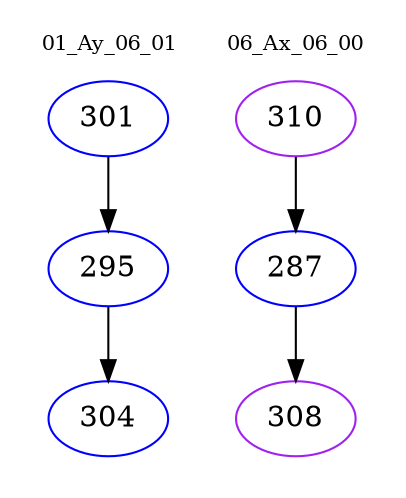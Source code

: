 digraph{
subgraph cluster_0 {
color = white
label = "01_Ay_06_01";
fontsize=10;
T0_301 [label="301", color="blue"]
T0_301 -> T0_295 [color="black"]
T0_295 [label="295", color="blue"]
T0_295 -> T0_304 [color="black"]
T0_304 [label="304", color="blue"]
}
subgraph cluster_1 {
color = white
label = "06_Ax_06_00";
fontsize=10;
T1_310 [label="310", color="purple"]
T1_310 -> T1_287 [color="black"]
T1_287 [label="287", color="blue"]
T1_287 -> T1_308 [color="black"]
T1_308 [label="308", color="purple"]
}
}
